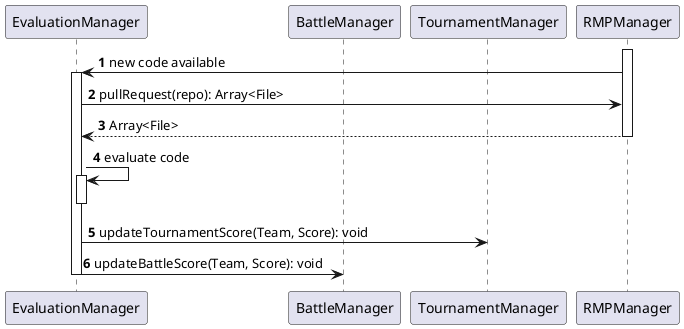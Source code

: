 @startuml

autonumber

participant EvaluationManager as EM
participant BattleManager as BM
participant TournamentManager as TM
participant RMPManager as RMP

activate RMP
RMP -> EM: new code available
activate EM
EM -> RMP: pullRequest(repo): Array<File>
RMP --> EM: Array<File>
deactivate RMP
EM -> EM: evaluate code
activate EM
deactivate EM
EM -> TM: updateTournamentScore(Team, Score): void
EM -> BM: updateBattleScore(Team, Score): void
deactivate EM
@enduml